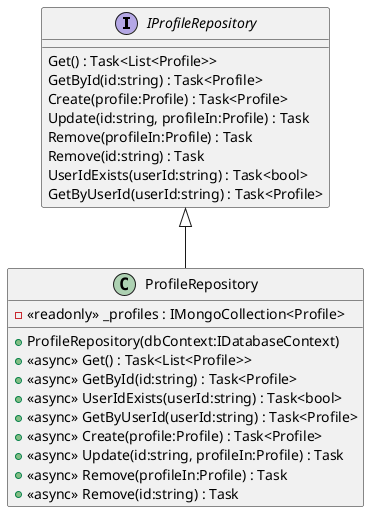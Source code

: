 @startuml
interface IProfileRepository {
    Get() : Task<List<Profile>>
    GetById(id:string) : Task<Profile>
    Create(profile:Profile) : Task<Profile>
    Update(id:string, profileIn:Profile) : Task
    Remove(profileIn:Profile) : Task
    Remove(id:string) : Task
    UserIdExists(userId:string) : Task<bool>
    GetByUserId(userId:string) : Task<Profile>
}
class ProfileRepository {
    - <<readonly>> _profiles : IMongoCollection<Profile>
    + ProfileRepository(dbContext:IDatabaseContext)
    + <<async>> Get() : Task<List<Profile>>
    + <<async>> GetById(id:string) : Task<Profile>
    + <<async>> UserIdExists(userId:string) : Task<bool>
    + <<async>> GetByUserId(userId:string) : Task<Profile>
    + <<async>> Create(profile:Profile) : Task<Profile>
    + <<async>> Update(id:string, profileIn:Profile) : Task
    + <<async>> Remove(profileIn:Profile) : Task
    + <<async>> Remove(id:string) : Task
}
IProfileRepository <|-- ProfileRepository
@enduml
